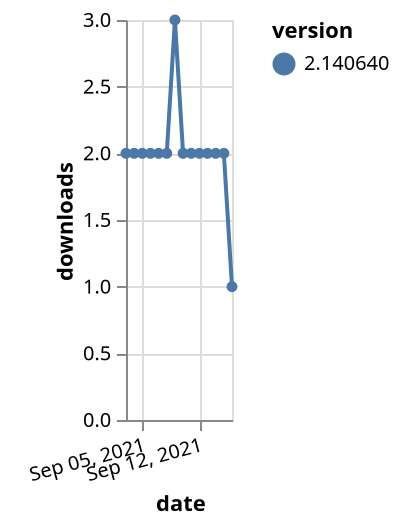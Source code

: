 {"$schema": "https://vega.github.io/schema/vega-lite/v5.json", "description": "A simple bar chart with embedded data.", "data": {"values": [{"date": "2021-09-03", "total": 2767, "delta": 2, "version": "2.140640"}, {"date": "2021-09-04", "total": 2769, "delta": 2, "version": "2.140640"}, {"date": "2021-09-05", "total": 2771, "delta": 2, "version": "2.140640"}, {"date": "2021-09-06", "total": 2773, "delta": 2, "version": "2.140640"}, {"date": "2021-09-07", "total": 2775, "delta": 2, "version": "2.140640"}, {"date": "2021-09-08", "total": 2777, "delta": 2, "version": "2.140640"}, {"date": "2021-09-09", "total": 2780, "delta": 3, "version": "2.140640"}, {"date": "2021-09-10", "total": 2782, "delta": 2, "version": "2.140640"}, {"date": "2021-09-11", "total": 2784, "delta": 2, "version": "2.140640"}, {"date": "2021-09-12", "total": 2786, "delta": 2, "version": "2.140640"}, {"date": "2021-09-13", "total": 2788, "delta": 2, "version": "2.140640"}, {"date": "2021-09-14", "total": 2790, "delta": 2, "version": "2.140640"}, {"date": "2021-09-15", "total": 2792, "delta": 2, "version": "2.140640"}, {"date": "2021-09-16", "total": 2793, "delta": 1, "version": "2.140640"}]}, "width": "container", "mark": {"type": "line", "point": {"filled": true}}, "encoding": {"x": {"field": "date", "type": "temporal", "timeUnit": "yearmonthdate", "title": "date", "axis": {"labelAngle": -15}}, "y": {"field": "delta", "type": "quantitative", "title": "downloads"}, "color": {"field": "version", "type": "nominal"}, "tooltip": {"field": "delta"}}}